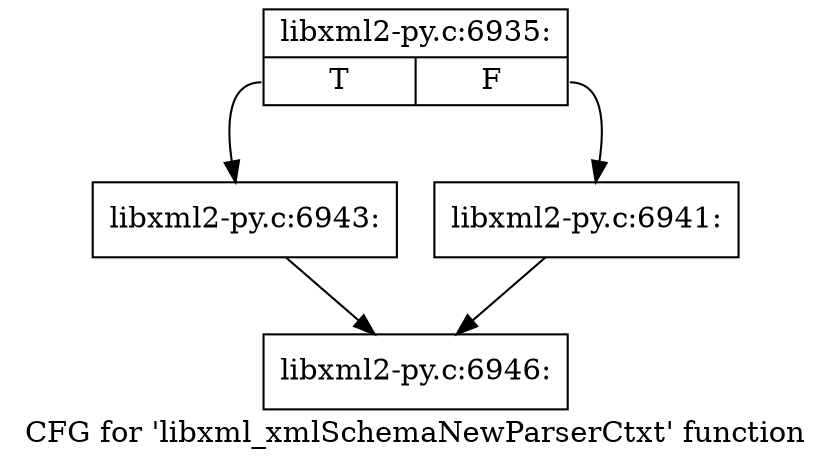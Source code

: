 digraph "CFG for 'libxml_xmlSchemaNewParserCtxt' function" {
	label="CFG for 'libxml_xmlSchemaNewParserCtxt' function";

	Node0x42b1690 [shape=record,label="{libxml2-py.c:6935:|{<s0>T|<s1>F}}"];
	Node0x42b1690:s0 -> Node0x42b3000;
	Node0x42b1690:s1 -> Node0x42b2fb0;
	Node0x42b2fb0 [shape=record,label="{libxml2-py.c:6941:}"];
	Node0x42b2fb0 -> Node0x42b1610;
	Node0x42b3000 [shape=record,label="{libxml2-py.c:6943:}"];
	Node0x42b3000 -> Node0x42b1610;
	Node0x42b1610 [shape=record,label="{libxml2-py.c:6946:}"];
}

